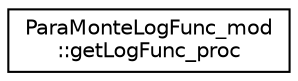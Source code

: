 digraph "Graphical Class Hierarchy"
{
 // LATEX_PDF_SIZE
  edge [fontname="Helvetica",fontsize="10",labelfontname="Helvetica",labelfontsize="10"];
  node [fontname="Helvetica",fontsize="10",shape=record];
  rankdir="LR";
  Node0 [label="ParaMonteLogFunc_mod\l::getLogFunc_proc",height=0.2,width=0.4,color="black", fillcolor="white", style="filled",URL="$interfaceParaMonteLogFunc__mod_1_1getLogFunc__proc.html",tooltip="Return the value of the objective function at the given input Point. This is the abstract C interface..."];
}
